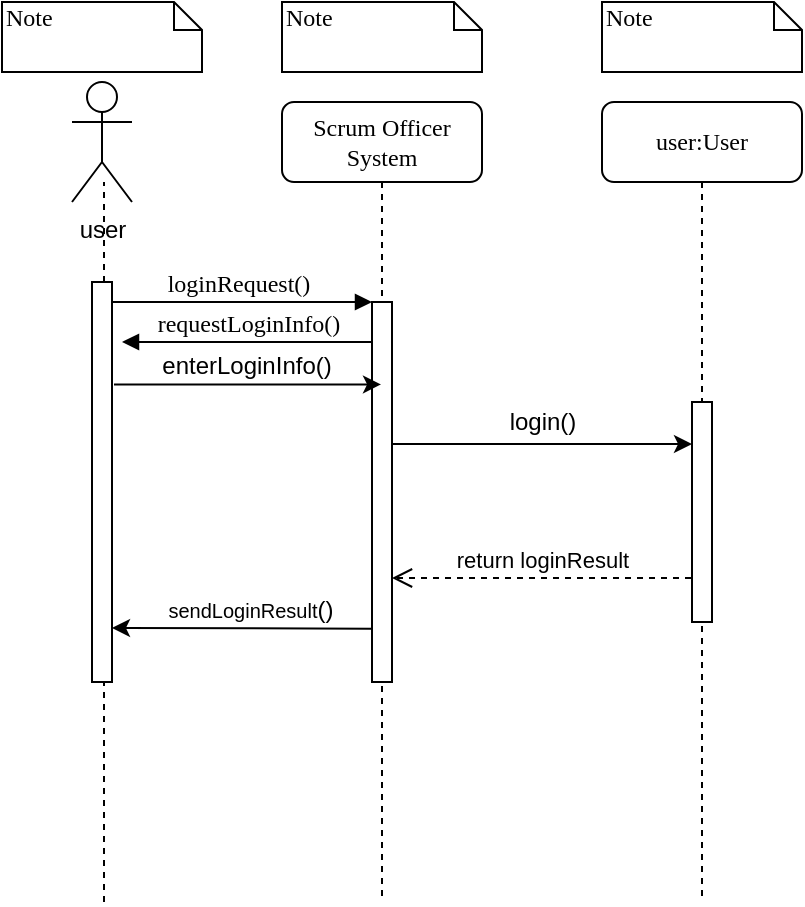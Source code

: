 <mxfile version="10.6.6" type="github"><diagram name="Page-1" id="13e1069c-82ec-6db2-03f1-153e76fe0fe0"><mxGraphModel dx="1042" dy="444" grid="1" gridSize="10" guides="1" tooltips="1" connect="1" arrows="1" fold="1" page="1" pageScale="1" pageWidth="1100" pageHeight="850" background="#ffffff" math="0" shadow="0"><root><mxCell id="0"/><mxCell id="1" parent="0"/><mxCell id="7baba1c4bc27f4b0-2" value="Scrum Officer System&lt;br&gt;" style="shape=umlLifeline;perimeter=lifelinePerimeter;whiteSpace=wrap;html=1;container=1;collapsible=0;recursiveResize=0;outlineConnect=0;rounded=1;shadow=0;comic=0;labelBackgroundColor=none;strokeColor=#000000;strokeWidth=1;fillColor=#FFFFFF;fontFamily=Verdana;fontSize=12;fontColor=#000000;align=center;" parent="1" vertex="1"><mxGeometry x="240" y="80" width="100" height="400" as="geometry"/></mxCell><mxCell id="7baba1c4bc27f4b0-10" value="" style="html=1;points=[];perimeter=orthogonalPerimeter;rounded=0;shadow=0;comic=0;labelBackgroundColor=none;strokeColor=#000000;strokeWidth=1;fillColor=#FFFFFF;fontFamily=Verdana;fontSize=12;fontColor=#000000;align=center;" parent="7baba1c4bc27f4b0-2" vertex="1"><mxGeometry x="45" y="100" width="10" height="190" as="geometry"/></mxCell><mxCell id="7baba1c4bc27f4b0-3" value="user:User" style="shape=umlLifeline;perimeter=lifelinePerimeter;whiteSpace=wrap;html=1;container=1;collapsible=0;recursiveResize=0;outlineConnect=0;rounded=1;shadow=0;comic=0;labelBackgroundColor=none;strokeColor=#000000;strokeWidth=1;fillColor=#FFFFFF;fontFamily=Verdana;fontSize=12;fontColor=#000000;align=center;" parent="1" vertex="1"><mxGeometry x="400" y="80" width="100" height="400" as="geometry"/></mxCell><mxCell id="7baba1c4bc27f4b0-13" value="" style="html=1;points=[];perimeter=orthogonalPerimeter;rounded=0;shadow=0;comic=0;labelBackgroundColor=none;strokeColor=#000000;strokeWidth=1;fillColor=#FFFFFF;fontFamily=Verdana;fontSize=12;fontColor=#000000;align=center;" parent="7baba1c4bc27f4b0-3" vertex="1"><mxGeometry x="45" y="150" width="10" height="110" as="geometry"/></mxCell><mxCell id="7baba1c4bc27f4b0-11" value="loginRequest()&lt;br&gt;" style="html=1;verticalAlign=bottom;endArrow=block;entryX=0;entryY=0;labelBackgroundColor=none;fontFamily=Verdana;fontSize=12;edgeStyle=elbowEdgeStyle;elbow=vertical;" parent="1" target="7baba1c4bc27f4b0-10" edge="1"><mxGeometry relative="1" as="geometry"><mxPoint x="150" y="180" as="sourcePoint"/></mxGeometry></mxCell><mxCell id="7baba1c4bc27f4b0-14" value="requestLoginInfo()&lt;br&gt;" style="html=1;verticalAlign=bottom;endArrow=block;labelBackgroundColor=none;fontFamily=Verdana;fontSize=12;edgeStyle=elbowEdgeStyle;elbow=vertical;" parent="1" source="7baba1c4bc27f4b0-10" edge="1"><mxGeometry relative="1" as="geometry"><mxPoint x="370" y="200" as="sourcePoint"/><mxPoint x="160" y="200" as="targetPoint"/></mxGeometry></mxCell><mxCell id="7baba1c4bc27f4b0-40" value="Note" style="shape=note;whiteSpace=wrap;html=1;size=14;verticalAlign=top;align=left;spacingTop=-6;rounded=0;shadow=0;comic=0;labelBackgroundColor=none;strokeColor=#000000;strokeWidth=1;fillColor=#FFFFFF;fontFamily=Verdana;fontSize=12;fontColor=#000000;" parent="1" vertex="1"><mxGeometry x="100" y="30" width="100" height="35" as="geometry"/></mxCell><mxCell id="7baba1c4bc27f4b0-41" value="Note" style="shape=note;whiteSpace=wrap;html=1;size=14;verticalAlign=top;align=left;spacingTop=-6;rounded=0;shadow=0;comic=0;labelBackgroundColor=none;strokeColor=#000000;strokeWidth=1;fillColor=#FFFFFF;fontFamily=Verdana;fontSize=12;fontColor=#000000;" parent="1" vertex="1"><mxGeometry x="240" y="30" width="100" height="35" as="geometry"/></mxCell><mxCell id="7baba1c4bc27f4b0-42" value="Note" style="shape=note;whiteSpace=wrap;html=1;size=14;verticalAlign=top;align=left;spacingTop=-6;rounded=0;shadow=0;comic=0;labelBackgroundColor=none;strokeColor=#000000;strokeWidth=1;fillColor=#FFFFFF;fontFamily=Verdana;fontSize=12;fontColor=#000000;" parent="1" vertex="1"><mxGeometry x="400" y="30" width="100" height="35" as="geometry"/></mxCell><mxCell id="UUDC_ejij4yI92PAoC_O-2" value="" style="endArrow=none;dashed=1;html=1;" edge="1" parent="1" source="UUDC_ejij4yI92PAoC_O-12"><mxGeometry width="50" height="50" relative="1" as="geometry"><mxPoint x="151" y="660" as="sourcePoint"/><mxPoint x="151" y="120" as="targetPoint"/></mxGeometry></mxCell><mxCell id="UUDC_ejij4yI92PAoC_O-3" value="user&lt;br&gt;" style="shape=umlActor;html=1;verticalLabelPosition=bottom;verticalAlign=top;align=center;" vertex="1" parent="1"><mxGeometry x="135" y="70" width="30" height="60" as="geometry"/></mxCell><mxCell id="UUDC_ejij4yI92PAoC_O-4" value="" style="endArrow=classic;html=1;" edge="1" parent="1"><mxGeometry width="50" height="50" relative="1" as="geometry"><mxPoint x="295" y="251" as="sourcePoint"/><mxPoint x="445" y="251" as="targetPoint"/></mxGeometry></mxCell><mxCell id="UUDC_ejij4yI92PAoC_O-6" value="login()&lt;br&gt;" style="text;html=1;resizable=0;points=[];align=center;verticalAlign=middle;labelBackgroundColor=#ffffff;" vertex="1" connectable="0" parent="UUDC_ejij4yI92PAoC_O-4"><mxGeometry x="-0.427" y="7" relative="1" as="geometry"><mxPoint x="32" y="-4" as="offset"/></mxGeometry></mxCell><mxCell id="UUDC_ejij4yI92PAoC_O-9" value="return loginResult&lt;br&gt;" style="html=1;verticalAlign=bottom;endArrow=open;dashed=1;endSize=8;" edge="1" parent="1"><mxGeometry relative="1" as="geometry"><mxPoint x="444.5" y="318" as="sourcePoint"/><mxPoint x="295" y="318" as="targetPoint"/></mxGeometry></mxCell><mxCell id="UUDC_ejij4yI92PAoC_O-11" value="" style="endArrow=classic;html=1;exitX=0.5;exitY=0.859;exitDx=0;exitDy=0;exitPerimeter=0;" edge="1" parent="1"><mxGeometry width="50" height="50" relative="1" as="geometry"><mxPoint x="284.667" y="343.333" as="sourcePoint"/><mxPoint x="155" y="343" as="targetPoint"/><Array as="points"/></mxGeometry></mxCell><mxCell id="UUDC_ejij4yI92PAoC_O-18" value="&lt;font style=&quot;font-size: 10px&quot;&gt;sendLoginResult&lt;/font&gt;()" style="text;html=1;resizable=0;points=[];align=center;verticalAlign=middle;labelBackgroundColor=#ffffff;" vertex="1" connectable="0" parent="UUDC_ejij4yI92PAoC_O-11"><mxGeometry x="-0.151" y="1" relative="1" as="geometry"><mxPoint x="-6" y="-10" as="offset"/></mxGeometry></mxCell><mxCell id="UUDC_ejij4yI92PAoC_O-12" value="" style="html=1;points=[];perimeter=orthogonalPerimeter;" vertex="1" parent="1"><mxGeometry x="145" y="170" width="10" height="200" as="geometry"/></mxCell><mxCell id="UUDC_ejij4yI92PAoC_O-13" value="" style="endArrow=none;dashed=1;html=1;" edge="1" parent="1" target="UUDC_ejij4yI92PAoC_O-12"><mxGeometry width="50" height="50" relative="1" as="geometry"><mxPoint x="151" y="480" as="sourcePoint"/><mxPoint x="151" y="120" as="targetPoint"/></mxGeometry></mxCell><mxCell id="UUDC_ejij4yI92PAoC_O-16" value="" style="endArrow=classic;html=1;exitX=1.1;exitY=0.256;exitDx=0;exitDy=0;exitPerimeter=0;" edge="1" parent="1" source="UUDC_ejij4yI92PAoC_O-12" target="7baba1c4bc27f4b0-2"><mxGeometry width="50" height="50" relative="1" as="geometry"><mxPoint x="195" y="257.333" as="sourcePoint"/><mxPoint x="245" y="207.333" as="targetPoint"/></mxGeometry></mxCell><mxCell id="UUDC_ejij4yI92PAoC_O-17" value="enterLoginInfo()" style="text;html=1;resizable=0;points=[];align=center;verticalAlign=middle;labelBackgroundColor=#ffffff;" vertex="1" connectable="0" parent="UUDC_ejij4yI92PAoC_O-16"><mxGeometry x="0.176" y="4" relative="1" as="geometry"><mxPoint x="-13" y="-5" as="offset"/></mxGeometry></mxCell></root></mxGraphModel></diagram></mxfile>